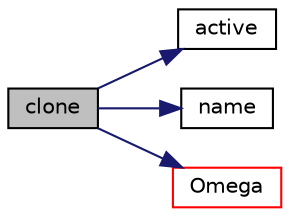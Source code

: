 digraph "clone"
{
  bgcolor="transparent";
  edge [fontname="Helvetica",fontsize="10",labelfontname="Helvetica",labelfontsize="10"];
  node [fontname="Helvetica",fontsize="10",shape=record];
  rankdir="LR";
  Node1 [label="clone",height=0.2,width=0.4,color="black", fillcolor="grey75", style="filled", fontcolor="black"];
  Node1 -> Node2 [color="midnightblue",fontsize="10",style="solid",fontname="Helvetica"];
  Node2 [label="active",height=0.2,width=0.4,color="black",URL="$a01581.html#a6fd1dc792a0b98e6530a7383d4ef3074",tooltip="Return const access to the MRF active flag. "];
  Node1 -> Node3 [color="midnightblue",fontsize="10",style="solid",fontname="Helvetica"];
  Node3 [label="name",height=0.2,width=0.4,color="black",URL="$a01581.html#a6d60057c26042eaf7fa1b3b6fb07b582",tooltip="Return const access to the MRF region name. "];
  Node1 -> Node4 [color="midnightblue",fontsize="10",style="solid",fontname="Helvetica"];
  Node4 [label="Omega",height=0.2,width=0.4,color="red",URL="$a01581.html#ac3f517421df77762f87ada5c301366c4",tooltip="Return the current Omega vector. "];
}
